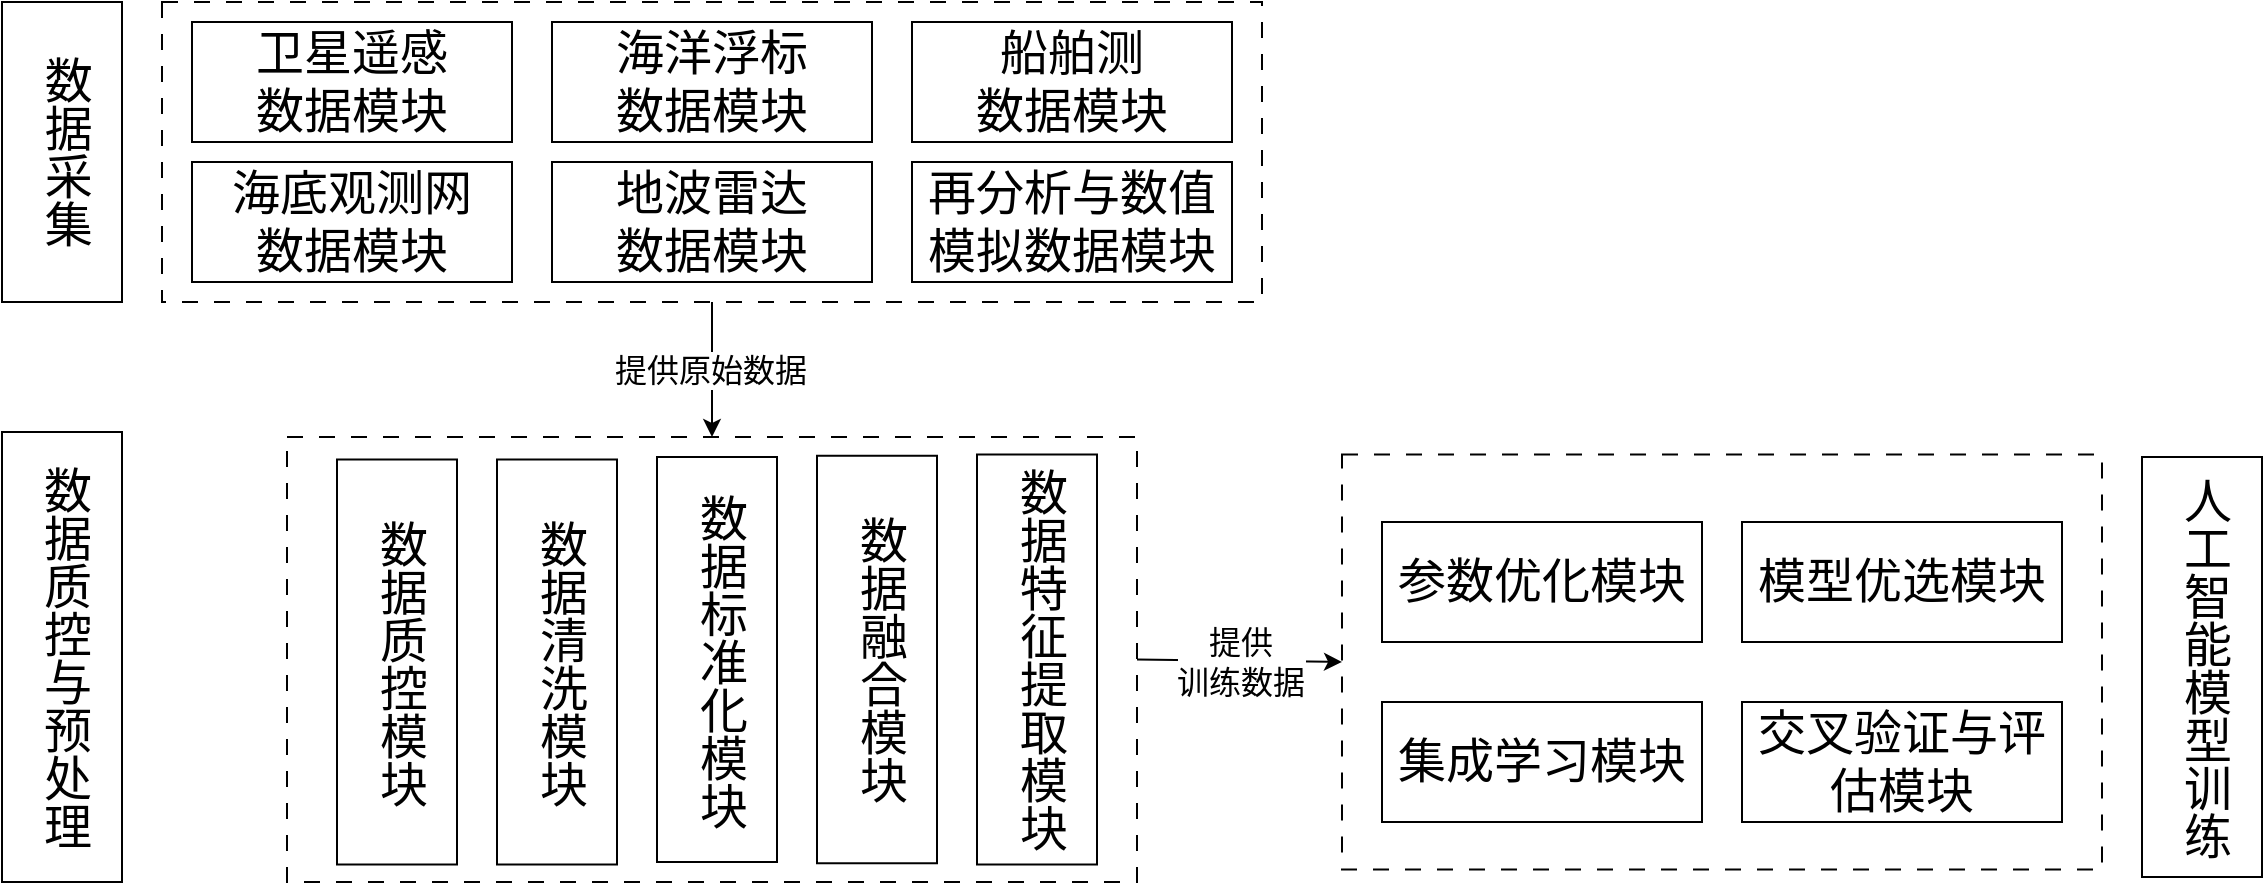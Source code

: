 <mxfile version="24.8.4">
  <diagram name="第 1 页" id="vakGan-ftT3iceLafQWI">
    <mxGraphModel dx="1341" dy="1707" grid="1" gridSize="10" guides="1" tooltips="1" connect="1" arrows="1" fold="1" page="1" pageScale="1" pageWidth="827" pageHeight="1169" math="0" shadow="0">
      <root>
        <mxCell id="0" />
        <mxCell id="1" parent="0" />
        <mxCell id="8JwG-Oh4VrNy21shM6Q0-7" value="" style="rounded=0;whiteSpace=wrap;html=1;fillColor=none;dashed=1;dashPattern=8 8;strokeColor=#000000;fontColor=#000000;" vertex="1" parent="1">
          <mxGeometry x="160" y="70" width="550" height="150" as="geometry" />
        </mxCell>
        <mxCell id="8JwG-Oh4VrNy21shM6Q0-1" value="&lt;p style=&quot;margin-top: 0pt; margin-bottom: 0pt; margin-left: 0in; direction: ltr; unicode-bidi: embed; word-break: normal;&quot;&gt;&lt;span style=&quot;font-size: 18pt; font-family: 宋体;&quot;&gt;卫星遥感&lt;/span&gt;&lt;/p&gt;&lt;p style=&quot;margin-top: 0pt; margin-bottom: 0pt; margin-left: 0in; direction: ltr; unicode-bidi: embed; word-break: normal;&quot;&gt;&lt;span style=&quot;font-size: 18pt; font-family: 宋体;&quot;&gt;数据模块&lt;/span&gt;&lt;/p&gt;" style="rounded=0;whiteSpace=wrap;html=1;" vertex="1" parent="1">
          <mxGeometry x="175" y="80" width="160" height="60" as="geometry" />
        </mxCell>
        <mxCell id="8JwG-Oh4VrNy21shM6Q0-2" value="&lt;p style=&quot;margin-top: 0pt; margin-bottom: 0pt; margin-left: 0in; direction: ltr; unicode-bidi: embed; word-break: normal;&quot;&gt;&lt;font face=&quot;宋体&quot;&gt;&lt;span style=&quot;font-size: 24px;&quot;&gt;海洋浮标&lt;/span&gt;&lt;/font&gt;&lt;/p&gt;&lt;p style=&quot;margin-top: 0pt; margin-bottom: 0pt; margin-left: 0in; direction: ltr; unicode-bidi: embed; word-break: normal;&quot;&gt;&lt;font face=&quot;宋体&quot;&gt;&lt;span style=&quot;font-size: 24px;&quot;&gt;数据模块&lt;/span&gt;&lt;/font&gt;&lt;/p&gt;" style="rounded=0;whiteSpace=wrap;html=1;" vertex="1" parent="1">
          <mxGeometry x="355" y="80" width="160" height="60" as="geometry" />
        </mxCell>
        <mxCell id="8JwG-Oh4VrNy21shM6Q0-3" value="&lt;p style=&quot;margin-top: 0pt; margin-bottom: 0pt; margin-left: 0in; direction: ltr; unicode-bidi: embed; word-break: normal;&quot;&gt;&lt;font face=&quot;宋体&quot;&gt;&lt;span style=&quot;font-size: 24px;&quot;&gt;船舶测&lt;/span&gt;&lt;/font&gt;&lt;/p&gt;&lt;p style=&quot;margin-top: 0pt; margin-bottom: 0pt; margin-left: 0in; direction: ltr; unicode-bidi: embed; word-break: normal;&quot;&gt;&lt;font face=&quot;宋体&quot;&gt;&lt;span style=&quot;font-size: 24px;&quot;&gt;数据模块&lt;/span&gt;&lt;/font&gt;&lt;/p&gt;" style="rounded=0;whiteSpace=wrap;html=1;" vertex="1" parent="1">
          <mxGeometry x="535" y="80" width="160" height="60" as="geometry" />
        </mxCell>
        <mxCell id="8JwG-Oh4VrNy21shM6Q0-4" value="&lt;p style=&quot;margin-top: 0pt; margin-bottom: 0pt; margin-left: 0in; direction: ltr; unicode-bidi: embed; word-break: normal;&quot;&gt;&lt;font face=&quot;宋体&quot;&gt;&lt;span style=&quot;font-size: 24px;&quot;&gt;海底观测网&lt;/span&gt;&lt;/font&gt;&lt;/p&gt;&lt;p style=&quot;margin-top: 0pt; margin-bottom: 0pt; margin-left: 0in; direction: ltr; unicode-bidi: embed; word-break: normal;&quot;&gt;&lt;font face=&quot;宋体&quot;&gt;&lt;span style=&quot;font-size: 24px;&quot;&gt;数据模块&lt;/span&gt;&lt;/font&gt;&lt;/p&gt;" style="rounded=0;whiteSpace=wrap;html=1;" vertex="1" parent="1">
          <mxGeometry x="175" y="150" width="160" height="60" as="geometry" />
        </mxCell>
        <mxCell id="8JwG-Oh4VrNy21shM6Q0-5" value="&lt;p style=&quot;margin-top: 0pt; margin-bottom: 0pt; margin-left: 0in; direction: ltr; unicode-bidi: embed; word-break: normal;&quot;&gt;&lt;font face=&quot;宋体&quot;&gt;&lt;span style=&quot;font-size: 24px;&quot;&gt;地波雷达&lt;/span&gt;&lt;/font&gt;&lt;/p&gt;&lt;p style=&quot;margin-top: 0pt; margin-bottom: 0pt; margin-left: 0in; direction: ltr; unicode-bidi: embed; word-break: normal;&quot;&gt;&lt;font face=&quot;宋体&quot;&gt;&lt;span style=&quot;font-size: 24px;&quot;&gt;数据模块&lt;/span&gt;&lt;/font&gt;&lt;/p&gt;" style="rounded=0;whiteSpace=wrap;html=1;" vertex="1" parent="1">
          <mxGeometry x="355" y="150" width="160" height="60" as="geometry" />
        </mxCell>
        <mxCell id="8JwG-Oh4VrNy21shM6Q0-6" value="&lt;p style=&quot;margin-top: 0pt; margin-bottom: 0pt; margin-left: 0in; direction: ltr; unicode-bidi: embed; word-break: normal;&quot;&gt;&lt;font face=&quot;宋体&quot;&gt;&lt;span style=&quot;font-size: 24px;&quot;&gt;再分析与数值模拟数据模块&lt;/span&gt;&lt;/font&gt;&lt;/p&gt;" style="rounded=0;whiteSpace=wrap;html=1;" vertex="1" parent="1">
          <mxGeometry x="535" y="150" width="160" height="60" as="geometry" />
        </mxCell>
        <mxCell id="8JwG-Oh4VrNy21shM6Q0-8" value="" style="endArrow=classic;html=1;rounded=0;exitX=0.5;exitY=1;exitDx=0;exitDy=0;edgeStyle=orthogonalEdgeStyle;entryX=0.5;entryY=0;entryDx=0;entryDy=0;" edge="1" parent="1" source="8JwG-Oh4VrNy21shM6Q0-7" target="8JwG-Oh4VrNy21shM6Q0-16">
          <mxGeometry relative="1" as="geometry">
            <mxPoint x="280" y="380" as="sourcePoint" />
            <mxPoint x="405" y="330" as="targetPoint" />
          </mxGeometry>
        </mxCell>
        <mxCell id="8JwG-Oh4VrNy21shM6Q0-9" value="Label" style="edgeLabel;resizable=0;html=1;;align=center;verticalAlign=middle;" connectable="0" vertex="1" parent="8JwG-Oh4VrNy21shM6Q0-8">
          <mxGeometry relative="1" as="geometry" />
        </mxCell>
        <mxCell id="8JwG-Oh4VrNy21shM6Q0-10" value="&lt;font style=&quot;font-size: 16px;&quot; face=&quot;宋体&quot;&gt;提供原始数据&lt;/font&gt;" style="edgeLabel;html=1;align=center;verticalAlign=middle;resizable=0;points=[];" vertex="1" connectable="0" parent="8JwG-Oh4VrNy21shM6Q0-8">
          <mxGeometry x="0.004" y="-1" relative="1" as="geometry">
            <mxPoint as="offset" />
          </mxGeometry>
        </mxCell>
        <mxCell id="8JwG-Oh4VrNy21shM6Q0-14" value="&lt;font face=&quot;宋体&quot; style=&quot;font-size: 24px;&quot;&gt;数据采集&lt;/font&gt;" style="rounded=0;whiteSpace=wrap;html=1;textDirection=vertical-lr;" vertex="1" parent="1">
          <mxGeometry x="80" y="70" width="60" height="150" as="geometry" />
        </mxCell>
        <mxCell id="8JwG-Oh4VrNy21shM6Q0-16" value="" style="rounded=0;whiteSpace=wrap;html=1;fillColor=none;dashed=1;dashPattern=8 8;strokeColor=#000000;" vertex="1" parent="1">
          <mxGeometry x="222.5" y="287.5" width="425" height="222.5" as="geometry" />
        </mxCell>
        <mxCell id="8JwG-Oh4VrNy21shM6Q0-17" value="&lt;span style=&quot;line-height: 18px; font-family: 宋体;&quot;&gt;&lt;font style=&quot;font-size: 24px;&quot;&gt;数据质控与预处理&lt;/font&gt;&lt;/span&gt;" style="rounded=0;whiteSpace=wrap;html=1;textDirection=vertical-lr;align=center;" vertex="1" parent="1">
          <mxGeometry x="80" y="285" width="60" height="225" as="geometry" />
        </mxCell>
        <mxCell id="8JwG-Oh4VrNy21shM6Q0-19" value="&lt;span style=&quot;line-height: 18px; font-family: 宋体;&quot;&gt;&lt;font style=&quot;font-size: 24px;&quot;&gt;数据清洗模块&lt;/font&gt;&lt;/span&gt;" style="rounded=0;whiteSpace=wrap;html=1;textDirection=vertical-lr;align=center;" vertex="1" parent="1">
          <mxGeometry x="327.5" y="298.75" width="60" height="202.5" as="geometry" />
        </mxCell>
        <mxCell id="8JwG-Oh4VrNy21shM6Q0-20" value="&lt;span style=&quot;line-height: 18px; font-family: 宋体;&quot;&gt;&lt;font style=&quot;font-size: 24px;&quot;&gt;数据标准化模块&lt;/font&gt;&lt;/span&gt;" style="rounded=0;whiteSpace=wrap;html=1;textDirection=vertical-lr;align=center;" vertex="1" parent="1">
          <mxGeometry x="407.5" y="297.5" width="60" height="202.5" as="geometry" />
        </mxCell>
        <mxCell id="8JwG-Oh4VrNy21shM6Q0-21" value="&lt;span style=&quot;line-height: 18px; font-family: 宋体;&quot;&gt;&lt;font style=&quot;font-size: 24px;&quot;&gt;数据融合模块&lt;/font&gt;&lt;/span&gt;" style="rounded=0;whiteSpace=wrap;html=1;textDirection=vertical-lr;align=center;" vertex="1" parent="1">
          <mxGeometry x="487.5" y="296.88" width="60" height="203.75" as="geometry" />
        </mxCell>
        <mxCell id="8JwG-Oh4VrNy21shM6Q0-22" value="&lt;span style=&quot;line-height: 18px; font-family: 宋体;&quot;&gt;&lt;font style=&quot;font-size: 24px;&quot;&gt;数据特征提取模块&lt;/font&gt;&lt;/span&gt;" style="rounded=0;whiteSpace=wrap;html=1;textDirection=vertical-lr;align=center;" vertex="1" parent="1">
          <mxGeometry x="567.5" y="296.25" width="60" height="205" as="geometry" />
        </mxCell>
        <mxCell id="8JwG-Oh4VrNy21shM6Q0-23" value="&lt;span style=&quot;line-height: 18px; font-family: 宋体;&quot;&gt;&lt;font style=&quot;font-size: 24px;&quot;&gt;数据质控模块&lt;/font&gt;&lt;/span&gt;" style="rounded=0;whiteSpace=wrap;html=1;textDirection=vertical-lr;align=center;" vertex="1" parent="1">
          <mxGeometry x="247.5" y="298.75" width="60" height="202.5" as="geometry" />
        </mxCell>
        <mxCell id="8JwG-Oh4VrNy21shM6Q0-25" value="" style="endArrow=classic;html=1;rounded=0;exitX=1;exitY=0.5;exitDx=0;exitDy=0;entryX=0;entryY=0.5;entryDx=0;entryDy=0;" edge="1" parent="1" source="8JwG-Oh4VrNy21shM6Q0-16" target="8JwG-Oh4VrNy21shM6Q0-28">
          <mxGeometry relative="1" as="geometry">
            <mxPoint x="440" y="620" as="sourcePoint" />
            <mxPoint x="405" y="580" as="targetPoint" />
          </mxGeometry>
        </mxCell>
        <mxCell id="8JwG-Oh4VrNy21shM6Q0-26" value="&lt;font face=&quot;宋体&quot; style=&quot;font-size: 16px;&quot;&gt;提供&lt;/font&gt;&lt;div&gt;&lt;font face=&quot;宋体&quot; style=&quot;font-size: 16px;&quot;&gt;训练数据&lt;/font&gt;&lt;/div&gt;" style="edgeLabel;resizable=0;html=1;;align=center;verticalAlign=middle;" connectable="0" vertex="1" parent="8JwG-Oh4VrNy21shM6Q0-25">
          <mxGeometry relative="1" as="geometry" />
        </mxCell>
        <mxCell id="8JwG-Oh4VrNy21shM6Q0-27" value="&lt;span style=&quot;line-height: 18px; font-family: 宋体;&quot;&gt;&lt;font style=&quot;font-size: 24px;&quot;&gt;人工智能模型训练&lt;/font&gt;&lt;/span&gt;" style="rounded=0;whiteSpace=wrap;html=1;textDirection=vertical-lr;align=center;" vertex="1" parent="1">
          <mxGeometry x="1150" y="297.5" width="60" height="210" as="geometry" />
        </mxCell>
        <mxCell id="8JwG-Oh4VrNy21shM6Q0-28" value="" style="rounded=0;whiteSpace=wrap;html=1;fillColor=none;dashed=1;dashPattern=8 8;strokeColor=#000000;" vertex="1" parent="1">
          <mxGeometry x="750" y="296.25" width="380" height="207.5" as="geometry" />
        </mxCell>
        <mxCell id="8JwG-Oh4VrNy21shM6Q0-34" value="&lt;p style=&quot;margin-top: 0pt; margin-bottom: 0pt; margin-left: 0in; direction: ltr; unicode-bidi: embed; word-break: normal;&quot;&gt;&lt;font face=&quot;宋体&quot;&gt;&lt;span style=&quot;font-size: 24px;&quot;&gt;参数优化模块&lt;/span&gt;&lt;/font&gt;&lt;/p&gt;" style="rounded=0;whiteSpace=wrap;html=1;" vertex="1" parent="1">
          <mxGeometry x="770" y="330" width="160" height="60" as="geometry" />
        </mxCell>
        <mxCell id="8JwG-Oh4VrNy21shM6Q0-35" value="&lt;p style=&quot;margin-top: 0pt; margin-bottom: 0pt; margin-left: 0in; direction: ltr; unicode-bidi: embed; word-break: normal;&quot;&gt;&lt;font face=&quot;宋体&quot;&gt;&lt;span style=&quot;font-size: 24px;&quot;&gt;模型优选模块&lt;/span&gt;&lt;/font&gt;&lt;/p&gt;" style="rounded=0;whiteSpace=wrap;html=1;" vertex="1" parent="1">
          <mxGeometry x="950" y="330" width="160" height="60" as="geometry" />
        </mxCell>
        <mxCell id="8JwG-Oh4VrNy21shM6Q0-36" value="&lt;p style=&quot;margin-top: 0pt; margin-bottom: 0pt; margin-left: 0in; direction: ltr; unicode-bidi: embed; word-break: normal;&quot;&gt;&lt;font face=&quot;宋体&quot;&gt;&lt;span style=&quot;font-size: 24px;&quot;&gt;交叉验证与评估模块&lt;/span&gt;&lt;/font&gt;&lt;/p&gt;" style="rounded=0;whiteSpace=wrap;html=1;" vertex="1" parent="1">
          <mxGeometry x="950" y="420" width="160" height="60" as="geometry" />
        </mxCell>
        <mxCell id="8JwG-Oh4VrNy21shM6Q0-37" value="&lt;p style=&quot;margin-top: 0pt; margin-bottom: 0pt; margin-left: 0in; direction: ltr; unicode-bidi: embed; word-break: normal;&quot;&gt;&lt;font face=&quot;宋体&quot;&gt;&lt;span style=&quot;font-size: 24px;&quot;&gt;集成学习模块&lt;/span&gt;&lt;/font&gt;&lt;/p&gt;" style="rounded=0;whiteSpace=wrap;html=1;" vertex="1" parent="1">
          <mxGeometry x="770" y="420" width="160" height="60" as="geometry" />
        </mxCell>
      </root>
    </mxGraphModel>
  </diagram>
</mxfile>
